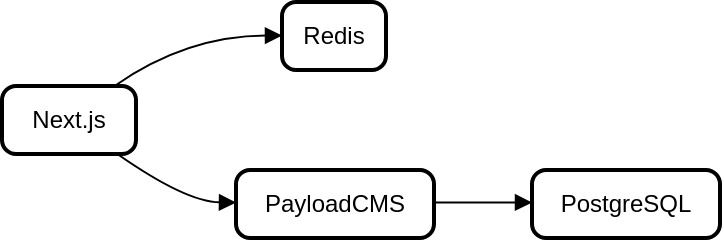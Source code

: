 <mxfile version="24.3.1" type="github">
  <diagram name="Page-1" id="rkZnglWFG6Y9Rg4Vzzg0">
    <mxGraphModel>
      <root>
        <mxCell id="0" />
        <mxCell id="1" parent="0" />
        <mxCell id="2" value="Next.js" style="rounded=1;absoluteArcSize=1;arcSize=14;whiteSpace=wrap;strokeWidth=2;" vertex="1" parent="1">
          <mxGeometry y="42" width="67" height="34" as="geometry" />
        </mxCell>
        <mxCell id="3" value="Redis" style="rounded=1;absoluteArcSize=1;arcSize=14;whiteSpace=wrap;strokeWidth=2;" vertex="1" parent="1">
          <mxGeometry x="140" width="52" height="34" as="geometry" />
        </mxCell>
        <mxCell id="4" value="PayloadCMS" style="rounded=1;absoluteArcSize=1;arcSize=14;whiteSpace=wrap;strokeWidth=2;" vertex="1" parent="1">
          <mxGeometry x="117" y="84" width="99" height="34" as="geometry" />
        </mxCell>
        <mxCell id="5" value="PostgreSQL" style="rounded=1;absoluteArcSize=1;arcSize=14;whiteSpace=wrap;strokeWidth=2;" vertex="1" parent="1">
          <mxGeometry x="265" y="84" width="94" height="34" as="geometry" />
        </mxCell>
        <mxCell id="6" value="" style="curved=1;startArrow=none;endArrow=block;exitX=0.845;exitY=-0.007;entryX=-0.006;entryY=0.493;" edge="1" parent="1" source="2" target="3">
          <mxGeometry relative="1" as="geometry">
            <Array as="points">
              <mxPoint x="92" y="17" />
            </Array>
          </mxGeometry>
        </mxCell>
        <mxCell id="7" value="" style="curved=1;startArrow=none;endArrow=block;exitX=0.845;exitY=0.978;entryX=-0.005;entryY=0.478;" edge="1" parent="1" source="2" target="4">
          <mxGeometry relative="1" as="geometry">
            <Array as="points">
              <mxPoint x="92" y="100" />
            </Array>
          </mxGeometry>
        </mxCell>
        <mxCell id="8" value="" style="curved=1;startArrow=none;endArrow=block;exitX=0.992;exitY=0.478;entryX=0.002;entryY=0.478;" edge="1" parent="1" source="4" target="5">
          <mxGeometry relative="1" as="geometry">
            <Array as="points" />
          </mxGeometry>
        </mxCell>
      </root>
    </mxGraphModel>
  </diagram>
</mxfile>
